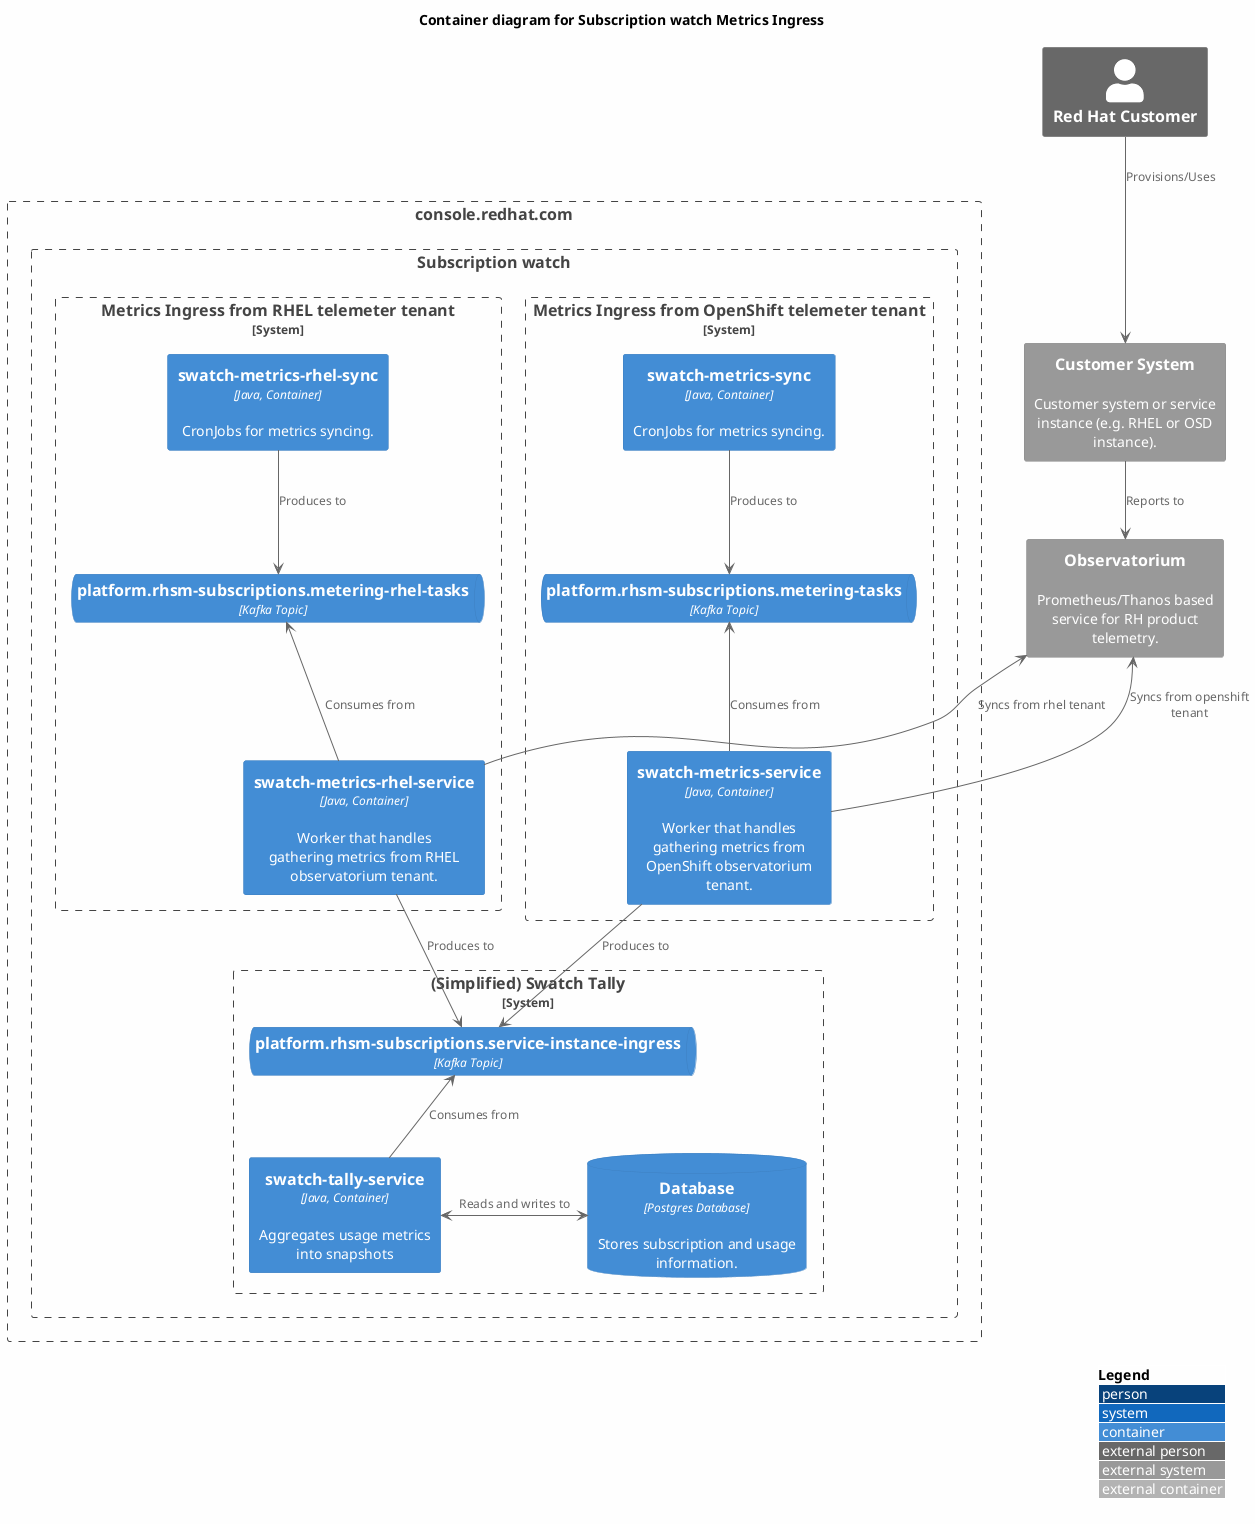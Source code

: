 @startuml
!include <C4/C4_Container>

' see https://forum.plantuml.net/8356/white-backgrounds-are-rendered-transparent-in-svg
skinparam backgroundColor #FEFEFE

LAYOUT_WITH_LEGEND()

title Container diagram for Subscription watch Metrics Ingress

Person_Ext(customer, "Red Hat Customer")

Boundary(crc, console.redhat.com) {
  Boundary(swatch, "Subscription watch") {
    System_Boundary(telemeter_ingress, "Metrics Ingress from OpenShift telemeter tenant") {
      Container(metrics_job, "swatch-metrics-sync", "Java, Container", "CronJobs for metrics syncing.")
      ContainerQueue(metrics_tasks, "platform.rhsm-subscriptions.metering-tasks", "Kafka Topic")
      Container(metrics_worker, "swatch-metrics-service", "Java, Container", "Worker that handles gathering metrics from OpenShift observatorium tenant.")
    }

    System_Boundary(rhelemeter_ingress, "Metrics Ingress from RHEL telemeter tenant") {
      Container(metrics_rhel_job, "swatch-metrics-rhel-sync", "Java, Container", "CronJobs for metrics syncing.")
      ContainerQueue(metrics_rhel_tasks, "platform.rhsm-subscriptions.metering-rhel-tasks", "Kafka Topic")
      Container(metrics_rhel_service, "swatch-metrics-rhel-service", "Java, Container", "Worker that handles gathering metrics from RHEL observatorium tenant.")
    }

    System_Boundary(swatch_tally, "(Simplified) Swatch Tally") {
      ContainerQueue(service_instance_ingress, "platform.rhsm-subscriptions.service-instance-ingress", "Kafka Topic")
      ContainerQueue(metrics_rhel_tasks, "platform.rhsm-subscriptions.metering-rhel-tasks", "Kafka Topic")
      Container(swatch_tally_service, "swatch-tally-service", "Java, Container", "Aggregates usage metrics into snapshots")
      ContainerDb(db, "Database", "Postgres Database", "Stores subscription and usage information.")
    }
  }
}

System_Ext(customer_system, "Customer System", "Customer system or service instance (e.g. RHEL or OSD instance).")
System_Ext(observatorium, "Observatorium", "Prometheus/Thanos based service for RH product telemetry.")


' external dataflows

customer -d-> customer_system: "Provisions/Uses"
customer_system -d-> observatorium: "Reports to"

' metering dataflow

metrics_job -d-> metrics_tasks: "Produces to"
metrics_tasks <-d- metrics_worker: "Consumes from"
observatorium <-d- metrics_worker: "Syncs from openshift tenant"
metrics_worker -d-> service_instance_ingress: "Produces to"

metrics_rhel_job -d-> metrics_rhel_tasks: "Produces to"
metrics_rhel_tasks <-d- metrics_rhel_service: "Consumes from"
observatorium <-d- metrics_rhel_service: "Syncs from rhel tenant"
metrics_rhel_service -d-> service_instance_ingress: "Produces to"

'
service_instance_ingress <-d-  swatch_tally_service: "Consumes from"
swatch_tally_service <-> db: "Reads and writes to"


@enduml
